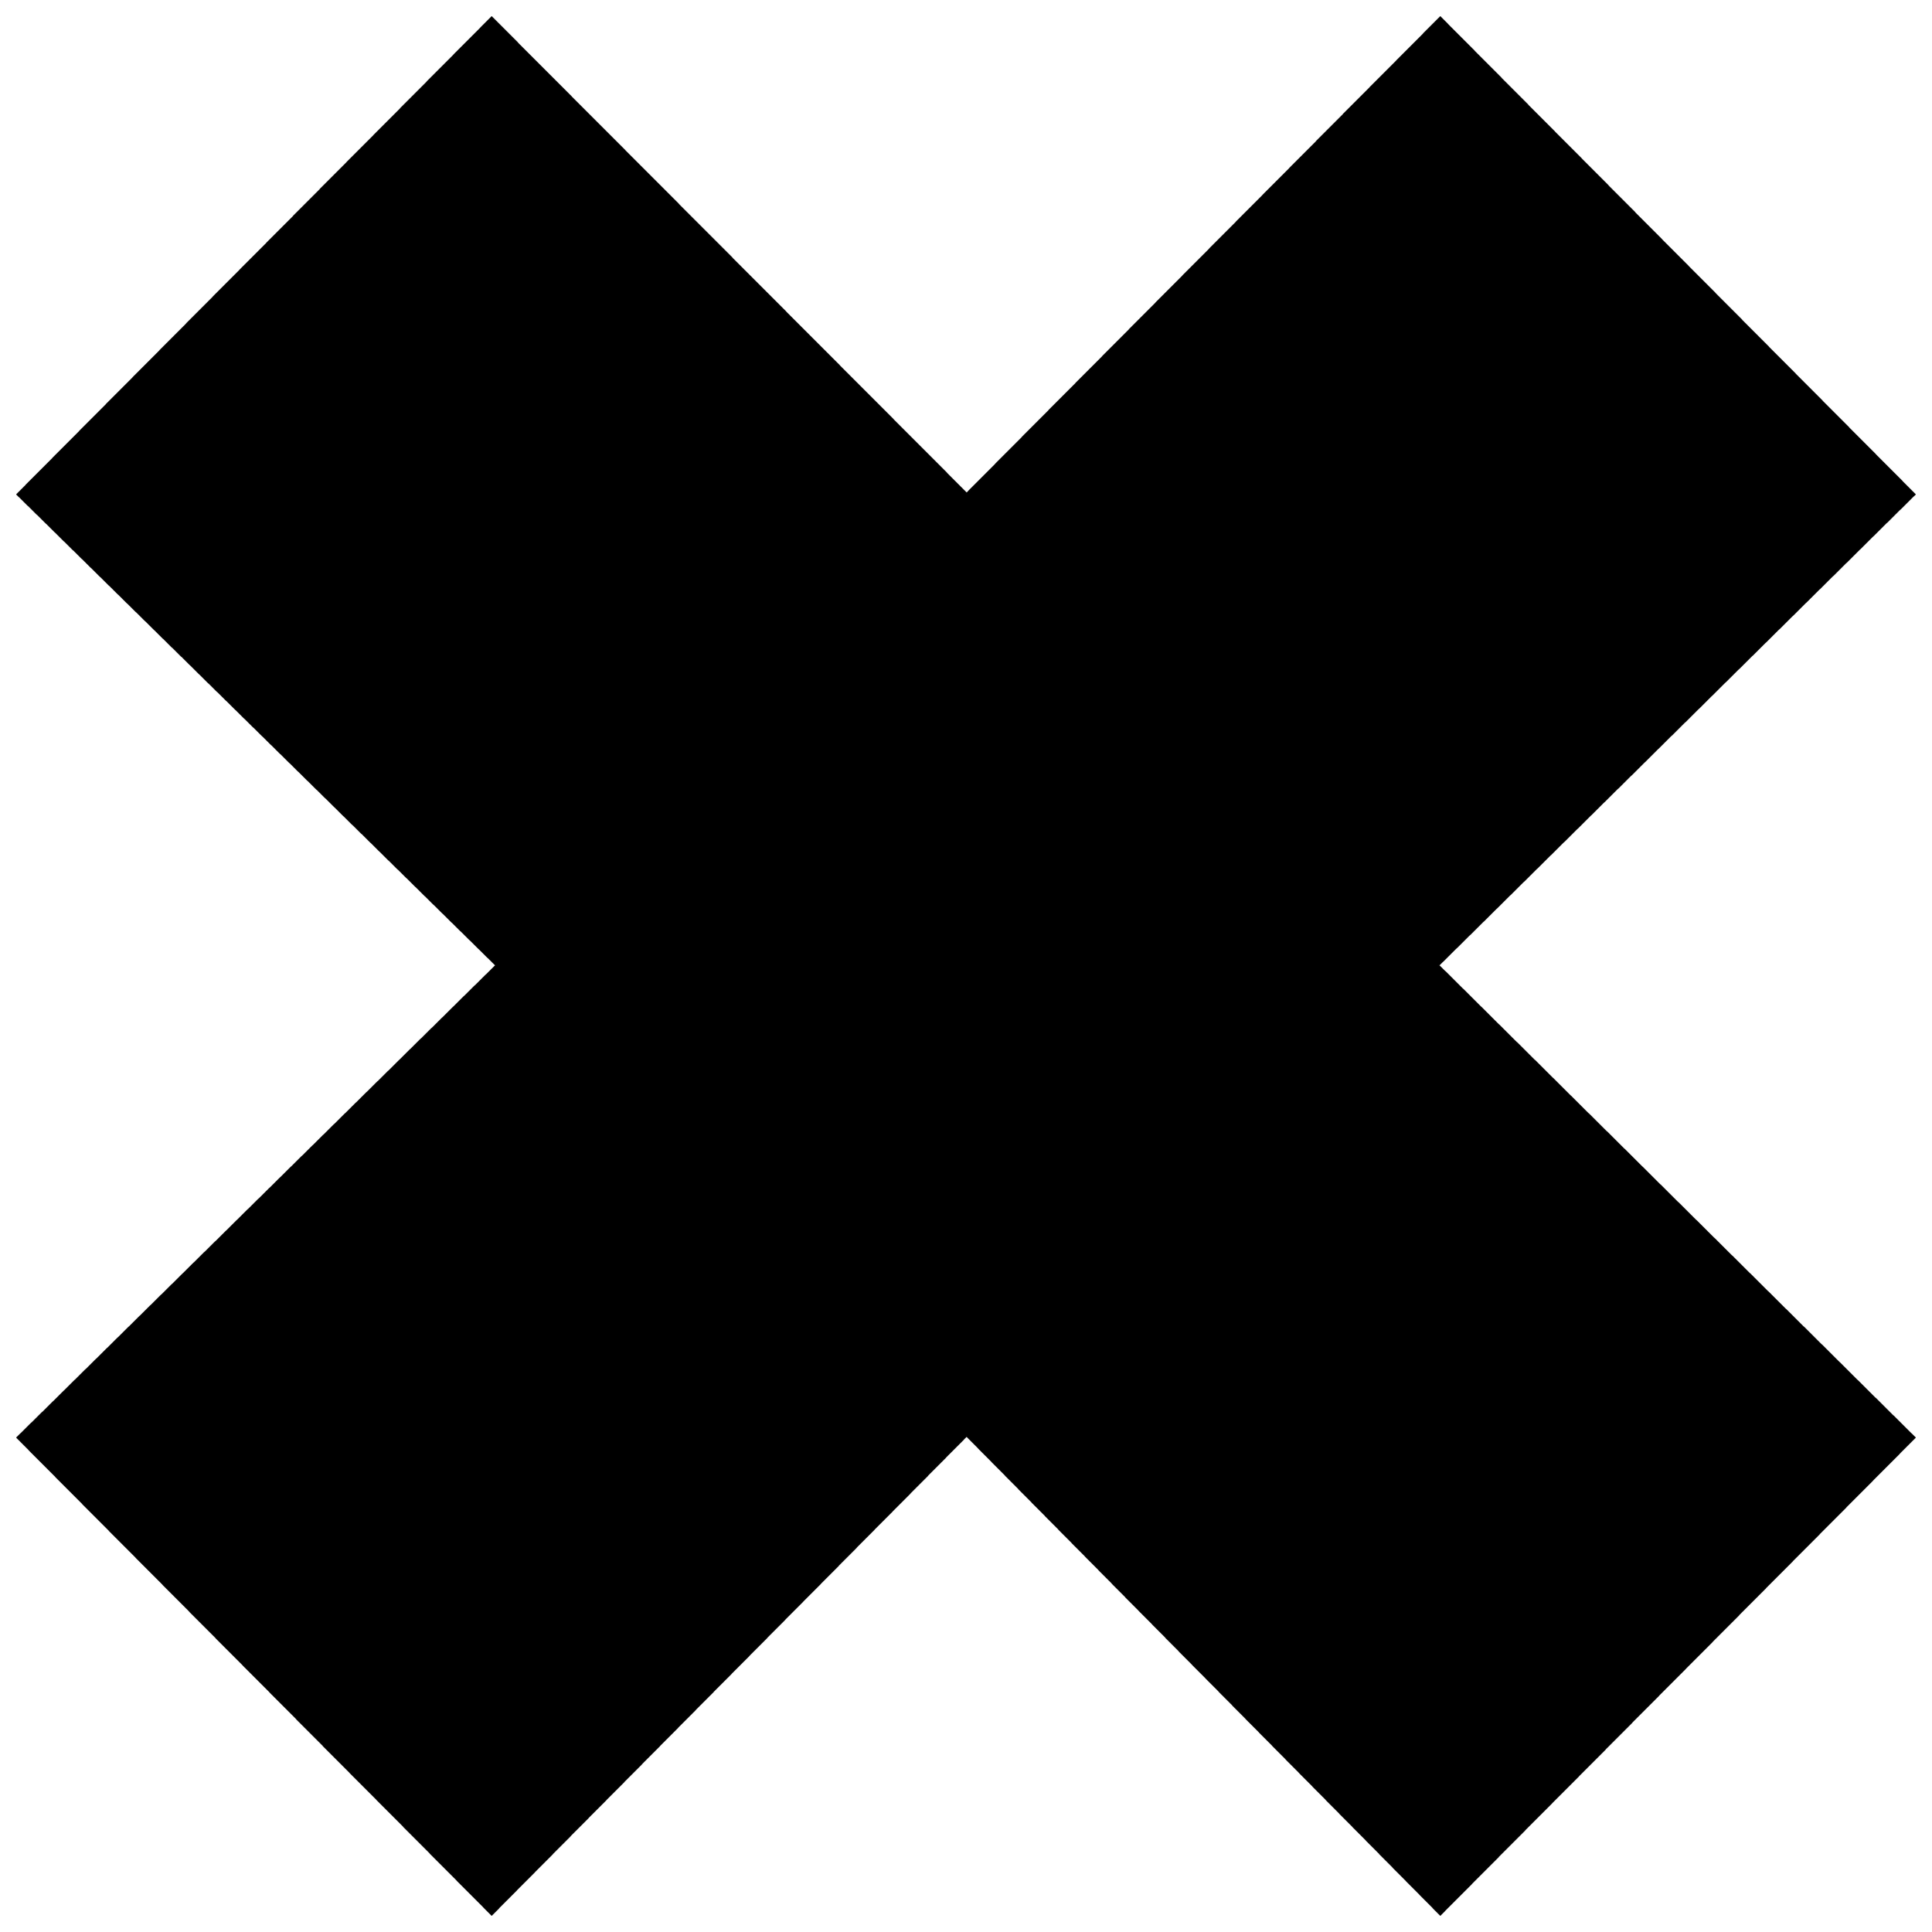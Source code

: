 


\begin{tikzpicture}[y=0.80pt, x=0.80pt, yscale=-1.0, xscale=1.0, inner sep=0pt, outer sep=0pt]
\begin{scope}[shift={(100.0,1832.0)},nonzero rule]
  \path[draw=.,fill=.,line width=1.600pt] (1517.0,-356.0) --
    (1163.0,0.0) -- (809.0,-358.0) -- (454.0,0.0) --
    (100.0,-356.0) -- (458.0,-709.0) -- (100.0,-1061.0) --
    (454.0,-1417.0) -- (809.0,-1061.0) -- (1163.0,-1417.0) --
    (1517.0,-1061.0) -- (1161.0,-709.0) -- (1517.0,-356.0) --
    cycle;
\end{scope}

\end{tikzpicture}

